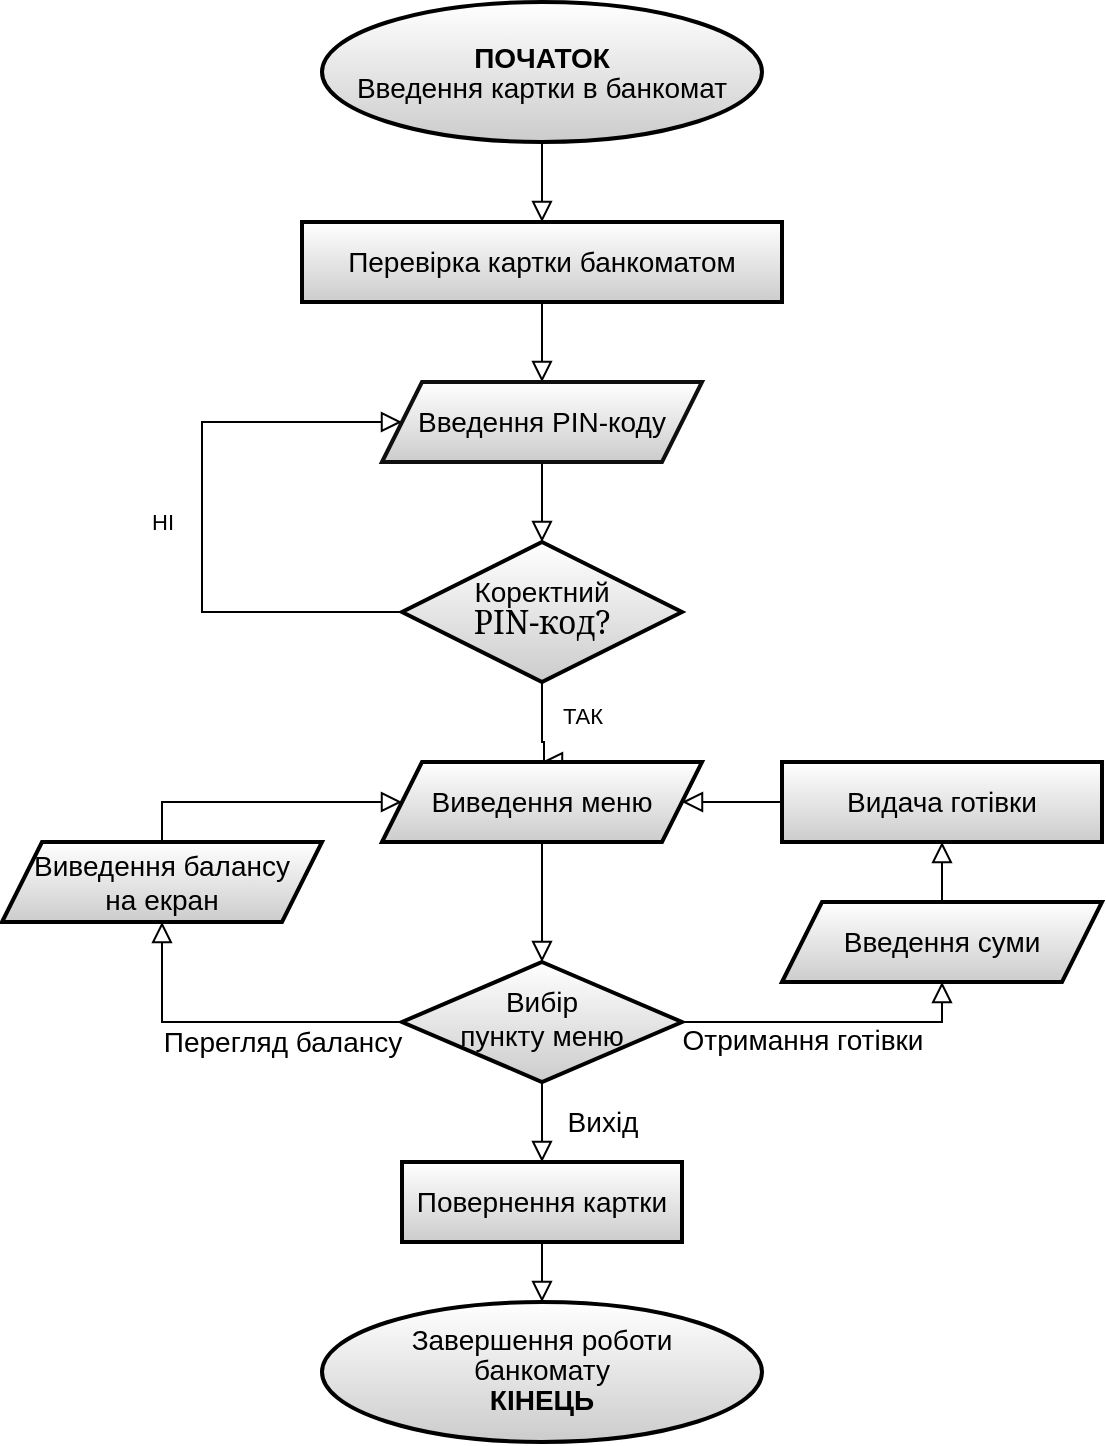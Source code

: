 <mxfile version="24.0.4" type="device">
  <diagram id="C5RBs43oDa-KdzZeNtuy" name="Page-1">
    <mxGraphModel dx="858" dy="406" grid="1" gridSize="10" guides="1" tooltips="1" connect="1" arrows="1" fold="1" page="1" pageScale="1" pageWidth="827" pageHeight="1169" background="none" math="0" shadow="0">
      <root>
        <mxCell id="WIyWlLk6GJQsqaUBKTNV-0" />
        <mxCell id="WIyWlLk6GJQsqaUBKTNV-1" parent="WIyWlLk6GJQsqaUBKTNV-0" />
        <mxCell id="WIyWlLk6GJQsqaUBKTNV-2" value="" style="rounded=0;html=1;jettySize=auto;orthogonalLoop=1;fontSize=11;endArrow=block;endFill=0;endSize=8;strokeWidth=1;shadow=0;labelBackgroundColor=none;edgeStyle=orthogonalEdgeStyle;exitX=0.5;exitY=1;exitDx=0;exitDy=0;entryX=0.5;entryY=0;entryDx=0;entryDy=0;" parent="WIyWlLk6GJQsqaUBKTNV-1" source="eAH29HLJDyGKY2sN0OEk-0" target="eAH29HLJDyGKY2sN0OEk-1" edge="1">
          <mxGeometry relative="1" as="geometry">
            <mxPoint x="400" y="130" as="targetPoint" />
          </mxGeometry>
        </mxCell>
        <mxCell id="WIyWlLk6GJQsqaUBKTNV-4" value="" style="rounded=0;html=1;jettySize=auto;orthogonalLoop=1;fontSize=11;endArrow=block;endFill=0;endSize=8;strokeWidth=1;shadow=0;labelBackgroundColor=none;edgeStyle=orthogonalEdgeStyle;exitX=0.5;exitY=1;exitDx=0;exitDy=0;entryX=0.5;entryY=0;entryDx=0;entryDy=0;" parent="WIyWlLk6GJQsqaUBKTNV-1" source="eAH29HLJDyGKY2sN0OEk-1" target="eAH29HLJDyGKY2sN0OEk-2" edge="1">
          <mxGeometry y="20" relative="1" as="geometry">
            <mxPoint as="offset" />
          </mxGeometry>
        </mxCell>
        <mxCell id="WIyWlLk6GJQsqaUBKTNV-8" value="&lt;span style=&quot;background-color: rgb(255, 255, 255);&quot;&gt;НІ&lt;/span&gt;" style="rounded=0;html=1;jettySize=auto;orthogonalLoop=1;fontSize=11;endArrow=block;endFill=0;endSize=8;strokeWidth=1;shadow=0;labelBackgroundColor=none;edgeStyle=orthogonalEdgeStyle;entryX=0;entryY=0.5;entryDx=0;entryDy=0;exitX=0;exitY=0.5;exitDx=0;exitDy=0;" parent="WIyWlLk6GJQsqaUBKTNV-1" source="WIyWlLk6GJQsqaUBKTNV-10" target="eAH29HLJDyGKY2sN0OEk-2" edge="1">
          <mxGeometry x="-0.017" y="20" relative="1" as="geometry">
            <mxPoint as="offset" />
            <Array as="points">
              <mxPoint x="230" y="315" />
              <mxPoint x="230" y="220" />
            </Array>
          </mxGeometry>
        </mxCell>
        <mxCell id="WIyWlLk6GJQsqaUBKTNV-9" value="&lt;div&gt;&lt;br&gt;&lt;/div&gt;&lt;div&gt;&lt;br&gt;&lt;/div&gt;" style="edgeStyle=orthogonalEdgeStyle;rounded=0;html=1;jettySize=auto;orthogonalLoop=1;fontSize=11;endArrow=block;endFill=0;endSize=8;strokeWidth=1;shadow=0;labelBackgroundColor=none;exitX=0.5;exitY=1;exitDx=0;exitDy=0;entryX=0.5;entryY=0;entryDx=0;entryDy=0;" parent="WIyWlLk6GJQsqaUBKTNV-1" source="eAH29HLJDyGKY2sN0OEk-2" target="WIyWlLk6GJQsqaUBKTNV-10" edge="1">
          <mxGeometry x="0.5" y="80" relative="1" as="geometry">
            <mxPoint as="offset" />
            <mxPoint x="320" y="430" as="sourcePoint" />
            <mxPoint x="300" y="270" as="targetPoint" />
            <Array as="points">
              <mxPoint x="400" y="250" />
              <mxPoint x="400" y="250" />
            </Array>
          </mxGeometry>
        </mxCell>
        <mxCell id="WIyWlLk6GJQsqaUBKTNV-10" value="&lt;font style=&quot;font-size: 14px;&quot;&gt;Коректний&lt;/font&gt;&lt;div&gt;&lt;span style=&quot;line-height: 115%; font-family: MinionPro-Regular, &amp;quot;serif&amp;quot;;&quot;&gt;&lt;font size=&quot;3&quot;&gt;PIN-код?&lt;/font&gt;&lt;/span&gt;&lt;/div&gt;" style="rhombus;whiteSpace=wrap;html=1;shadow=0;fontFamily=Helvetica;fontSize=12;align=center;strokeWidth=2;spacing=6;spacingTop=-4;gradientColor=#CCCCCC;" parent="WIyWlLk6GJQsqaUBKTNV-1" vertex="1">
          <mxGeometry x="330" y="280" width="140" height="70" as="geometry" />
        </mxCell>
        <mxCell id="eAH29HLJDyGKY2sN0OEk-0" value="&lt;font style=&quot;font-size: 14px;&quot;&gt;&lt;b&gt;ПОЧАТОК&lt;/b&gt;&lt;/font&gt;&lt;div&gt;&lt;div&gt;&lt;span style=&quot;line-height: 115%;&quot;&gt;&lt;font style=&quot;font-size: 14px;&quot; face=&quot;Helvetica&quot;&gt;Введення картки в банкомат&lt;/font&gt;&lt;/span&gt;&lt;br&gt;&lt;/div&gt;&lt;/div&gt;" style="ellipse;whiteSpace=wrap;html=1;strokeWidth=2;gradientColor=#CCCCCC;" parent="WIyWlLk6GJQsqaUBKTNV-1" vertex="1">
          <mxGeometry x="290" y="10" width="220" height="70" as="geometry" />
        </mxCell>
        <mxCell id="eAH29HLJDyGKY2sN0OEk-1" value="&lt;font style=&quot;font-size: 14px;&quot;&gt;Перевірка картки банкоматом&lt;/font&gt;" style="rounded=0;whiteSpace=wrap;html=1;strokeWidth=2;gradientColor=#CCCCCC;" parent="WIyWlLk6GJQsqaUBKTNV-1" vertex="1">
          <mxGeometry x="280" y="120" width="240" height="40" as="geometry" />
        </mxCell>
        <mxCell id="eAH29HLJDyGKY2sN0OEk-2" value="&lt;font style=&quot;font-size: 14px;&quot;&gt;Введення PIN-коду&lt;/font&gt;" style="shape=parallelogram;perimeter=parallelogramPerimeter;whiteSpace=wrap;html=1;fixedSize=1;strokeWidth=2;gradientColor=#CCCCCC;strokeColor=#0F0F0F;" parent="WIyWlLk6GJQsqaUBKTNV-1" vertex="1">
          <mxGeometry x="320" y="200" width="160" height="40" as="geometry" />
        </mxCell>
        <mxCell id="eAH29HLJDyGKY2sN0OEk-5" value="&lt;span style=&quot;background-color: rgb(255, 255, 255);&quot;&gt;ТАК&lt;/span&gt;" style="edgeStyle=orthogonalEdgeStyle;rounded=0;html=1;jettySize=auto;orthogonalLoop=1;fontSize=11;endArrow=block;endFill=0;endSize=8;strokeWidth=1;shadow=0;labelBackgroundColor=none;exitX=0.5;exitY=1;exitDx=0;exitDy=0;entryX=0.5;entryY=0;entryDx=0;entryDy=0;" parent="WIyWlLk6GJQsqaUBKTNV-1" source="WIyWlLk6GJQsqaUBKTNV-10" target="eAH29HLJDyGKY2sN0OEk-6" edge="1">
          <mxGeometry x="-0.216" y="20" relative="1" as="geometry">
            <mxPoint as="offset" />
            <mxPoint x="400" y="400" as="sourcePoint" />
            <mxPoint x="350" y="380" as="targetPoint" />
            <Array as="points">
              <mxPoint x="400" y="380" />
              <mxPoint x="401" y="380" />
            </Array>
          </mxGeometry>
        </mxCell>
        <mxCell id="eAH29HLJDyGKY2sN0OEk-6" value="&lt;font style=&quot;font-size: 14px;&quot;&gt;Виведення меню&lt;/font&gt;" style="shape=parallelogram;perimeter=parallelogramPerimeter;whiteSpace=wrap;html=1;fixedSize=1;strokeWidth=2;gradientColor=#CCCCCC;" parent="WIyWlLk6GJQsqaUBKTNV-1" vertex="1">
          <mxGeometry x="320" y="390" width="160" height="40" as="geometry" />
        </mxCell>
        <mxCell id="eAH29HLJDyGKY2sN0OEk-8" value="&lt;font style=&quot;font-size: 14px; background-color: rgb(255, 255, 255);&quot;&gt;Перегляд балансу&lt;/font&gt;" style="rounded=0;html=1;jettySize=auto;orthogonalLoop=1;fontSize=11;endArrow=block;endFill=0;endSize=8;strokeWidth=1;shadow=0;labelBackgroundColor=none;edgeStyle=orthogonalEdgeStyle;exitX=0;exitY=0.5;exitDx=0;exitDy=0;entryX=0.5;entryY=1;entryDx=0;entryDy=0;" parent="WIyWlLk6GJQsqaUBKTNV-1" source="eAH29HLJDyGKY2sN0OEk-9" target="eAH29HLJDyGKY2sN0OEk-13" edge="1">
          <mxGeometry x="-0.294" y="10" relative="1" as="geometry">
            <mxPoint as="offset" />
            <mxPoint x="340" y="430" as="sourcePoint" />
            <mxPoint x="210" y="410" as="targetPoint" />
            <Array as="points">
              <mxPoint x="210" y="520" />
            </Array>
          </mxGeometry>
        </mxCell>
        <mxCell id="eAH29HLJDyGKY2sN0OEk-9" value="&lt;span style=&quot;font-size: 14px;&quot;&gt;Вибір&lt;/span&gt;&lt;div&gt;&lt;span style=&quot;font-size: 14px;&quot;&gt;пункту меню&lt;/span&gt;&lt;/div&gt;" style="rhombus;whiteSpace=wrap;html=1;shadow=0;fontFamily=Helvetica;fontSize=12;align=center;strokeWidth=2;spacing=6;spacingTop=-4;gradientColor=#CCCCCC;" parent="WIyWlLk6GJQsqaUBKTNV-1" vertex="1">
          <mxGeometry x="330" y="490" width="140" height="60" as="geometry" />
        </mxCell>
        <mxCell id="eAH29HLJDyGKY2sN0OEk-12" value="" style="edgeStyle=orthogonalEdgeStyle;rounded=0;html=1;jettySize=auto;orthogonalLoop=1;fontSize=11;endArrow=block;endFill=0;endSize=8;strokeWidth=1;shadow=0;labelBackgroundColor=none;entryX=0.5;entryY=0;entryDx=0;entryDy=0;exitX=0.5;exitY=1;exitDx=0;exitDy=0;" parent="WIyWlLk6GJQsqaUBKTNV-1" source="eAH29HLJDyGKY2sN0OEk-6" target="eAH29HLJDyGKY2sN0OEk-9" edge="1">
          <mxGeometry x="-0.216" y="20" relative="1" as="geometry">
            <mxPoint as="offset" />
            <mxPoint x="440" y="440" as="sourcePoint" />
            <mxPoint x="400" y="470" as="targetPoint" />
            <Array as="points" />
          </mxGeometry>
        </mxCell>
        <mxCell id="eAH29HLJDyGKY2sN0OEk-13" value="&lt;font style=&quot;font-size: 14px;&quot;&gt;Виведення балансу&lt;/font&gt;&lt;div&gt;&lt;div&gt;&lt;font style=&quot;font-size: 14px;&quot;&gt;на екран&lt;/font&gt;&lt;/div&gt;&lt;/div&gt;" style="shape=parallelogram;perimeter=parallelogramPerimeter;whiteSpace=wrap;html=1;fixedSize=1;strokeWidth=2;gradientColor=#CCCCCC;" parent="WIyWlLk6GJQsqaUBKTNV-1" vertex="1">
          <mxGeometry x="130" y="430" width="160" height="40" as="geometry" />
        </mxCell>
        <mxCell id="eAH29HLJDyGKY2sN0OEk-16" value="&lt;div&gt;&lt;br&gt;&lt;/div&gt;&lt;div&gt;&lt;br&gt;&lt;/div&gt;" style="rounded=0;html=1;jettySize=auto;orthogonalLoop=1;fontSize=11;endArrow=block;endFill=0;endSize=8;strokeWidth=1;shadow=0;labelBackgroundColor=none;edgeStyle=orthogonalEdgeStyle;exitX=0.5;exitY=0;exitDx=0;exitDy=0;" parent="WIyWlLk6GJQsqaUBKTNV-1" source="eAH29HLJDyGKY2sN0OEk-13" target="eAH29HLJDyGKY2sN0OEk-6" edge="1">
          <mxGeometry x="-0.2" y="10" relative="1" as="geometry">
            <mxPoint as="offset" />
            <mxPoint x="210" y="410" as="sourcePoint" />
            <mxPoint x="90" y="380" as="targetPoint" />
            <Array as="points">
              <mxPoint x="210" y="410" />
            </Array>
          </mxGeometry>
        </mxCell>
        <mxCell id="eAH29HLJDyGKY2sN0OEk-17" value="&lt;font style=&quot;font-size: 14px;&quot;&gt;Введення суми&lt;/font&gt;" style="shape=parallelogram;perimeter=parallelogramPerimeter;whiteSpace=wrap;html=1;fixedSize=1;strokeWidth=2;gradientColor=#CCCCCC;" parent="WIyWlLk6GJQsqaUBKTNV-1" vertex="1">
          <mxGeometry x="520" y="460" width="160" height="40" as="geometry" />
        </mxCell>
        <mxCell id="eAH29HLJDyGKY2sN0OEk-19" value="" style="edgeStyle=orthogonalEdgeStyle;rounded=0;html=1;jettySize=auto;orthogonalLoop=1;fontSize=11;endArrow=block;endFill=0;endSize=8;strokeWidth=1;shadow=0;labelBackgroundColor=none;entryX=0.5;entryY=1;entryDx=0;entryDy=0;" parent="WIyWlLk6GJQsqaUBKTNV-1" target="eAH29HLJDyGKY2sN0OEk-17" edge="1">
          <mxGeometry x="-0.216" y="20" relative="1" as="geometry">
            <mxPoint as="offset" />
            <mxPoint x="470" y="520" as="sourcePoint" />
            <mxPoint x="630" y="510" as="targetPoint" />
            <Array as="points">
              <mxPoint x="470" y="520" />
              <mxPoint x="600" y="520" />
            </Array>
          </mxGeometry>
        </mxCell>
        <mxCell id="eAH29HLJDyGKY2sN0OEk-21" value="&lt;font style=&quot;font-size: 14px;&quot;&gt;Отримання готівки&lt;/font&gt;" style="edgeLabel;html=1;align=center;verticalAlign=middle;resizable=0;points=[];" parent="eAH29HLJDyGKY2sN0OEk-19" vertex="1" connectable="0">
          <mxGeometry relative="1" as="geometry">
            <mxPoint x="-15" y="9" as="offset" />
          </mxGeometry>
        </mxCell>
        <mxCell id="eAH29HLJDyGKY2sN0OEk-24" value="&lt;font style=&quot;font-size: 14px;&quot;&gt;Видача готівки&lt;/font&gt;" style="rounded=0;whiteSpace=wrap;html=1;strokeWidth=2;gradientColor=#CCCCCC;" parent="WIyWlLk6GJQsqaUBKTNV-1" vertex="1">
          <mxGeometry x="520" y="390" width="160" height="40" as="geometry" />
        </mxCell>
        <mxCell id="eAH29HLJDyGKY2sN0OEk-27" value="" style="edgeStyle=orthogonalEdgeStyle;rounded=0;html=1;jettySize=auto;orthogonalLoop=1;fontSize=11;endArrow=block;endFill=0;endSize=8;strokeWidth=1;shadow=0;labelBackgroundColor=none;entryX=0.5;entryY=1;entryDx=0;entryDy=0;exitX=0.5;exitY=0;exitDx=0;exitDy=0;" parent="WIyWlLk6GJQsqaUBKTNV-1" source="eAH29HLJDyGKY2sN0OEk-17" target="eAH29HLJDyGKY2sN0OEk-24" edge="1">
          <mxGeometry x="-0.216" y="20" relative="1" as="geometry">
            <mxPoint as="offset" />
            <mxPoint x="600" y="440" as="sourcePoint" />
            <mxPoint x="730" y="420" as="targetPoint" />
            <Array as="points">
              <mxPoint x="600" y="430" />
              <mxPoint x="600" y="430" />
            </Array>
          </mxGeometry>
        </mxCell>
        <mxCell id="eAH29HLJDyGKY2sN0OEk-29" value="" style="edgeStyle=orthogonalEdgeStyle;rounded=0;html=1;jettySize=auto;orthogonalLoop=1;fontSize=11;endArrow=block;endFill=0;endSize=8;strokeWidth=1;shadow=0;labelBackgroundColor=none;entryX=1;entryY=0.5;entryDx=0;entryDy=0;exitX=0;exitY=0.5;exitDx=0;exitDy=0;" parent="WIyWlLk6GJQsqaUBKTNV-1" source="eAH29HLJDyGKY2sN0OEk-24" target="eAH29HLJDyGKY2sN0OEk-6" edge="1">
          <mxGeometry x="-0.216" y="20" relative="1" as="geometry">
            <mxPoint as="offset" />
            <mxPoint x="490" y="410" as="sourcePoint" />
            <mxPoint x="620" y="390" as="targetPoint" />
            <Array as="points" />
          </mxGeometry>
        </mxCell>
        <mxCell id="eAH29HLJDyGKY2sN0OEk-31" value="" style="edgeStyle=orthogonalEdgeStyle;rounded=0;html=1;jettySize=auto;orthogonalLoop=1;fontSize=11;endArrow=block;endFill=0;endSize=8;strokeWidth=1;shadow=0;labelBackgroundColor=none;exitX=0.5;exitY=1;exitDx=0;exitDy=0;entryX=0.5;entryY=0;entryDx=0;entryDy=0;" parent="WIyWlLk6GJQsqaUBKTNV-1" source="eAH29HLJDyGKY2sN0OEk-9" target="eAH29HLJDyGKY2sN0OEk-33" edge="1">
          <mxGeometry x="-0.216" y="20" relative="1" as="geometry">
            <mxPoint as="offset" />
            <mxPoint x="400" y="560" as="sourcePoint" />
            <mxPoint x="520" y="570" as="targetPoint" />
            <Array as="points">
              <mxPoint x="400" y="580" />
              <mxPoint x="400" y="580" />
            </Array>
          </mxGeometry>
        </mxCell>
        <mxCell id="eAH29HLJDyGKY2sN0OEk-32" value="&lt;div&gt;&lt;font style=&quot;font-size: 14px;&quot;&gt;Вихід&lt;/font&gt;&lt;/div&gt;" style="edgeLabel;html=1;align=center;verticalAlign=middle;resizable=0;points=[];" parent="eAH29HLJDyGKY2sN0OEk-31" vertex="1" connectable="0">
          <mxGeometry relative="1" as="geometry">
            <mxPoint x="30" as="offset" />
          </mxGeometry>
        </mxCell>
        <mxCell id="eAH29HLJDyGKY2sN0OEk-33" value="&lt;font style=&quot;font-size: 14px;&quot;&gt;Повернення картки&lt;/font&gt;" style="rounded=0;whiteSpace=wrap;html=1;strokeWidth=2;gradientColor=#CCCCCC;" parent="WIyWlLk6GJQsqaUBKTNV-1" vertex="1">
          <mxGeometry x="330" y="590" width="140" height="40" as="geometry" />
        </mxCell>
        <mxCell id="eAH29HLJDyGKY2sN0OEk-35" value="&lt;div&gt;&lt;div&gt;&lt;span style=&quot;line-height: 115%;&quot;&gt;&lt;font style=&quot;font-size: 14px;&quot; face=&quot;Helvetica&quot;&gt;Завершення роботи&lt;/font&gt;&lt;/span&gt;&lt;/div&gt;&lt;div&gt;&lt;span style=&quot;line-height: 115%;&quot;&gt;&lt;font style=&quot;font-size: 14px;&quot; face=&quot;Helvetica&quot;&gt;банкомату&lt;/font&gt;&lt;/span&gt;&lt;br&gt;&lt;/div&gt;&lt;div&gt;&lt;span style=&quot;line-height: 115%;&quot;&gt;&lt;font style=&quot;font-size: 14px;&quot; face=&quot;Helvetica&quot;&gt;&lt;b&gt;КІНЕЦЬ&lt;/b&gt;&lt;/font&gt;&lt;/span&gt;&lt;/div&gt;&lt;/div&gt;" style="ellipse;whiteSpace=wrap;html=1;strokeWidth=2;gradientColor=#CCCCCC;" parent="WIyWlLk6GJQsqaUBKTNV-1" vertex="1">
          <mxGeometry x="290" y="660" width="220" height="70" as="geometry" />
        </mxCell>
        <mxCell id="eAH29HLJDyGKY2sN0OEk-37" value="" style="edgeStyle=orthogonalEdgeStyle;rounded=0;html=1;jettySize=auto;orthogonalLoop=1;fontSize=11;endArrow=block;endFill=0;endSize=8;strokeWidth=1;shadow=0;labelBackgroundColor=none;exitX=0.5;exitY=1;exitDx=0;exitDy=0;entryX=0.5;entryY=0;entryDx=0;entryDy=0;" parent="WIyWlLk6GJQsqaUBKTNV-1" source="eAH29HLJDyGKY2sN0OEk-33" target="eAH29HLJDyGKY2sN0OEk-35" edge="1">
          <mxGeometry x="-0.216" y="20" relative="1" as="geometry">
            <mxPoint as="offset" />
            <mxPoint x="380" y="640" as="sourcePoint" />
            <mxPoint x="380" y="680" as="targetPoint" />
            <Array as="points">
              <mxPoint x="400" y="640" />
              <mxPoint x="400" y="640" />
            </Array>
          </mxGeometry>
        </mxCell>
      </root>
    </mxGraphModel>
  </diagram>
</mxfile>
